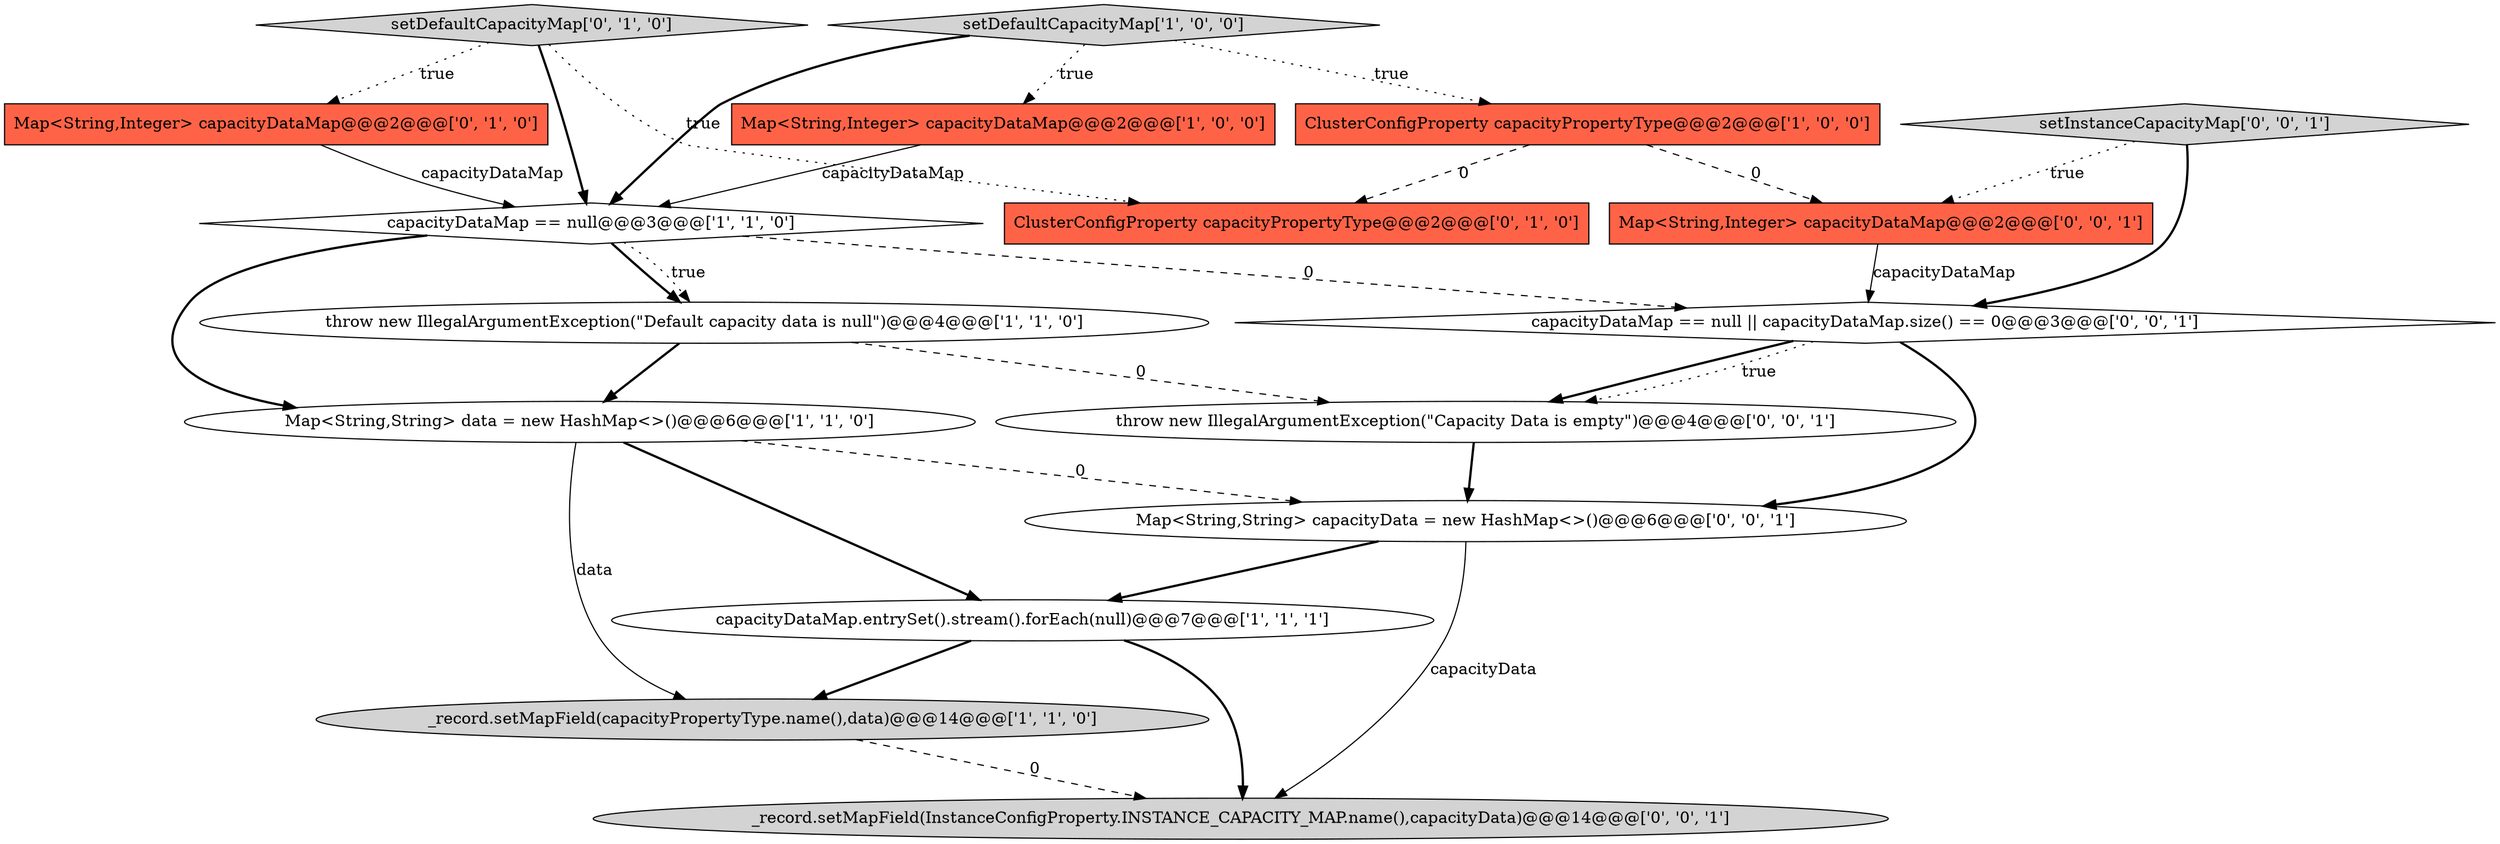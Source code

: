 digraph {
16 [style = filled, label = "throw new IllegalArgumentException(\"Capacity Data is empty\")@@@4@@@['0', '0', '1']", fillcolor = white, shape = ellipse image = "AAA0AAABBB3BBB"];
1 [style = filled, label = "capacityDataMap.entrySet().stream().forEach(null)@@@7@@@['1', '1', '1']", fillcolor = white, shape = ellipse image = "AAA0AAABBB1BBB"];
0 [style = filled, label = "Map<String,Integer> capacityDataMap@@@2@@@['1', '0', '0']", fillcolor = tomato, shape = box image = "AAA0AAABBB1BBB"];
14 [style = filled, label = "capacityDataMap == null || capacityDataMap.size() == 0@@@3@@@['0', '0', '1']", fillcolor = white, shape = diamond image = "AAA0AAABBB3BBB"];
10 [style = filled, label = "setDefaultCapacityMap['0', '1', '0']", fillcolor = lightgray, shape = diamond image = "AAA0AAABBB2BBB"];
13 [style = filled, label = "Map<String,Integer> capacityDataMap@@@2@@@['0', '0', '1']", fillcolor = tomato, shape = box image = "AAA0AAABBB3BBB"];
2 [style = filled, label = "_record.setMapField(capacityPropertyType.name(),data)@@@14@@@['1', '1', '0']", fillcolor = lightgray, shape = ellipse image = "AAA0AAABBB1BBB"];
15 [style = filled, label = "Map<String,String> capacityData = new HashMap<>()@@@6@@@['0', '0', '1']", fillcolor = white, shape = ellipse image = "AAA0AAABBB3BBB"];
4 [style = filled, label = "Map<String,String> data = new HashMap<>()@@@6@@@['1', '1', '0']", fillcolor = white, shape = ellipse image = "AAA0AAABBB1BBB"];
8 [style = filled, label = "Map<String,Integer> capacityDataMap@@@2@@@['0', '1', '0']", fillcolor = tomato, shape = box image = "AAA0AAABBB2BBB"];
5 [style = filled, label = "ClusterConfigProperty capacityPropertyType@@@2@@@['1', '0', '0']", fillcolor = tomato, shape = box image = "AAA1AAABBB1BBB"];
3 [style = filled, label = "capacityDataMap == null@@@3@@@['1', '1', '0']", fillcolor = white, shape = diamond image = "AAA0AAABBB1BBB"];
6 [style = filled, label = "setDefaultCapacityMap['1', '0', '0']", fillcolor = lightgray, shape = diamond image = "AAA0AAABBB1BBB"];
11 [style = filled, label = "_record.setMapField(InstanceConfigProperty.INSTANCE_CAPACITY_MAP.name(),capacityData)@@@14@@@['0', '0', '1']", fillcolor = lightgray, shape = ellipse image = "AAA0AAABBB3BBB"];
7 [style = filled, label = "throw new IllegalArgumentException(\"Default capacity data is null\")@@@4@@@['1', '1', '0']", fillcolor = white, shape = ellipse image = "AAA0AAABBB1BBB"];
9 [style = filled, label = "ClusterConfigProperty capacityPropertyType@@@2@@@['0', '1', '0']", fillcolor = tomato, shape = box image = "AAA1AAABBB2BBB"];
12 [style = filled, label = "setInstanceCapacityMap['0', '0', '1']", fillcolor = lightgray, shape = diamond image = "AAA0AAABBB3BBB"];
5->13 [style = dashed, label="0"];
14->16 [style = bold, label=""];
6->3 [style = bold, label=""];
10->8 [style = dotted, label="true"];
16->15 [style = bold, label=""];
3->7 [style = dotted, label="true"];
13->14 [style = solid, label="capacityDataMap"];
7->16 [style = dashed, label="0"];
0->3 [style = solid, label="capacityDataMap"];
10->3 [style = bold, label=""];
5->9 [style = dashed, label="0"];
7->4 [style = bold, label=""];
10->9 [style = dotted, label="true"];
3->4 [style = bold, label=""];
1->11 [style = bold, label=""];
14->16 [style = dotted, label="true"];
12->13 [style = dotted, label="true"];
3->7 [style = bold, label=""];
8->3 [style = solid, label="capacityDataMap"];
4->15 [style = dashed, label="0"];
4->2 [style = solid, label="data"];
12->14 [style = bold, label=""];
2->11 [style = dashed, label="0"];
14->15 [style = bold, label=""];
4->1 [style = bold, label=""];
15->11 [style = solid, label="capacityData"];
1->2 [style = bold, label=""];
6->0 [style = dotted, label="true"];
3->14 [style = dashed, label="0"];
6->5 [style = dotted, label="true"];
15->1 [style = bold, label=""];
}
